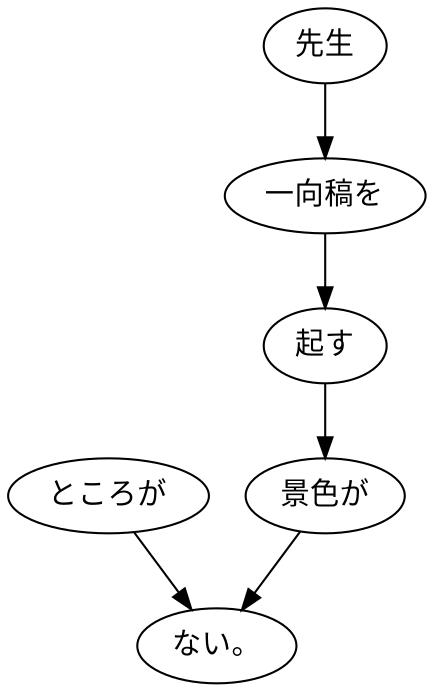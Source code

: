 digraph graph2522 {
	node0 [label="ところが"];
	node1 [label="先生"];
	node2 [label="一向稿を"];
	node3 [label="起す"];
	node4 [label="景色が"];
	node5 [label="ない。"];
	node0 -> node5;
	node1 -> node2;
	node2 -> node3;
	node3 -> node4;
	node4 -> node5;
}
